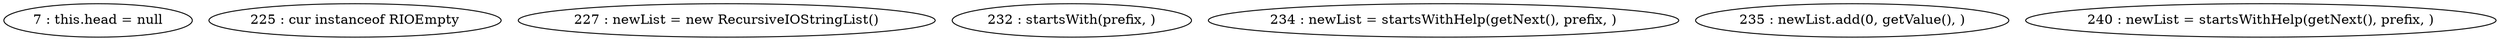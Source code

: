 digraph G {
"7 : this.head = null"
"225 : cur instanceof RIOEmpty"
"227 : newList = new RecursiveIOStringList()"
"232 : startsWith(prefix, )"
"234 : newList = startsWithHelp(getNext(), prefix, )"
"235 : newList.add(0, getValue(), )"
"240 : newList = startsWithHelp(getNext(), prefix, )"
}